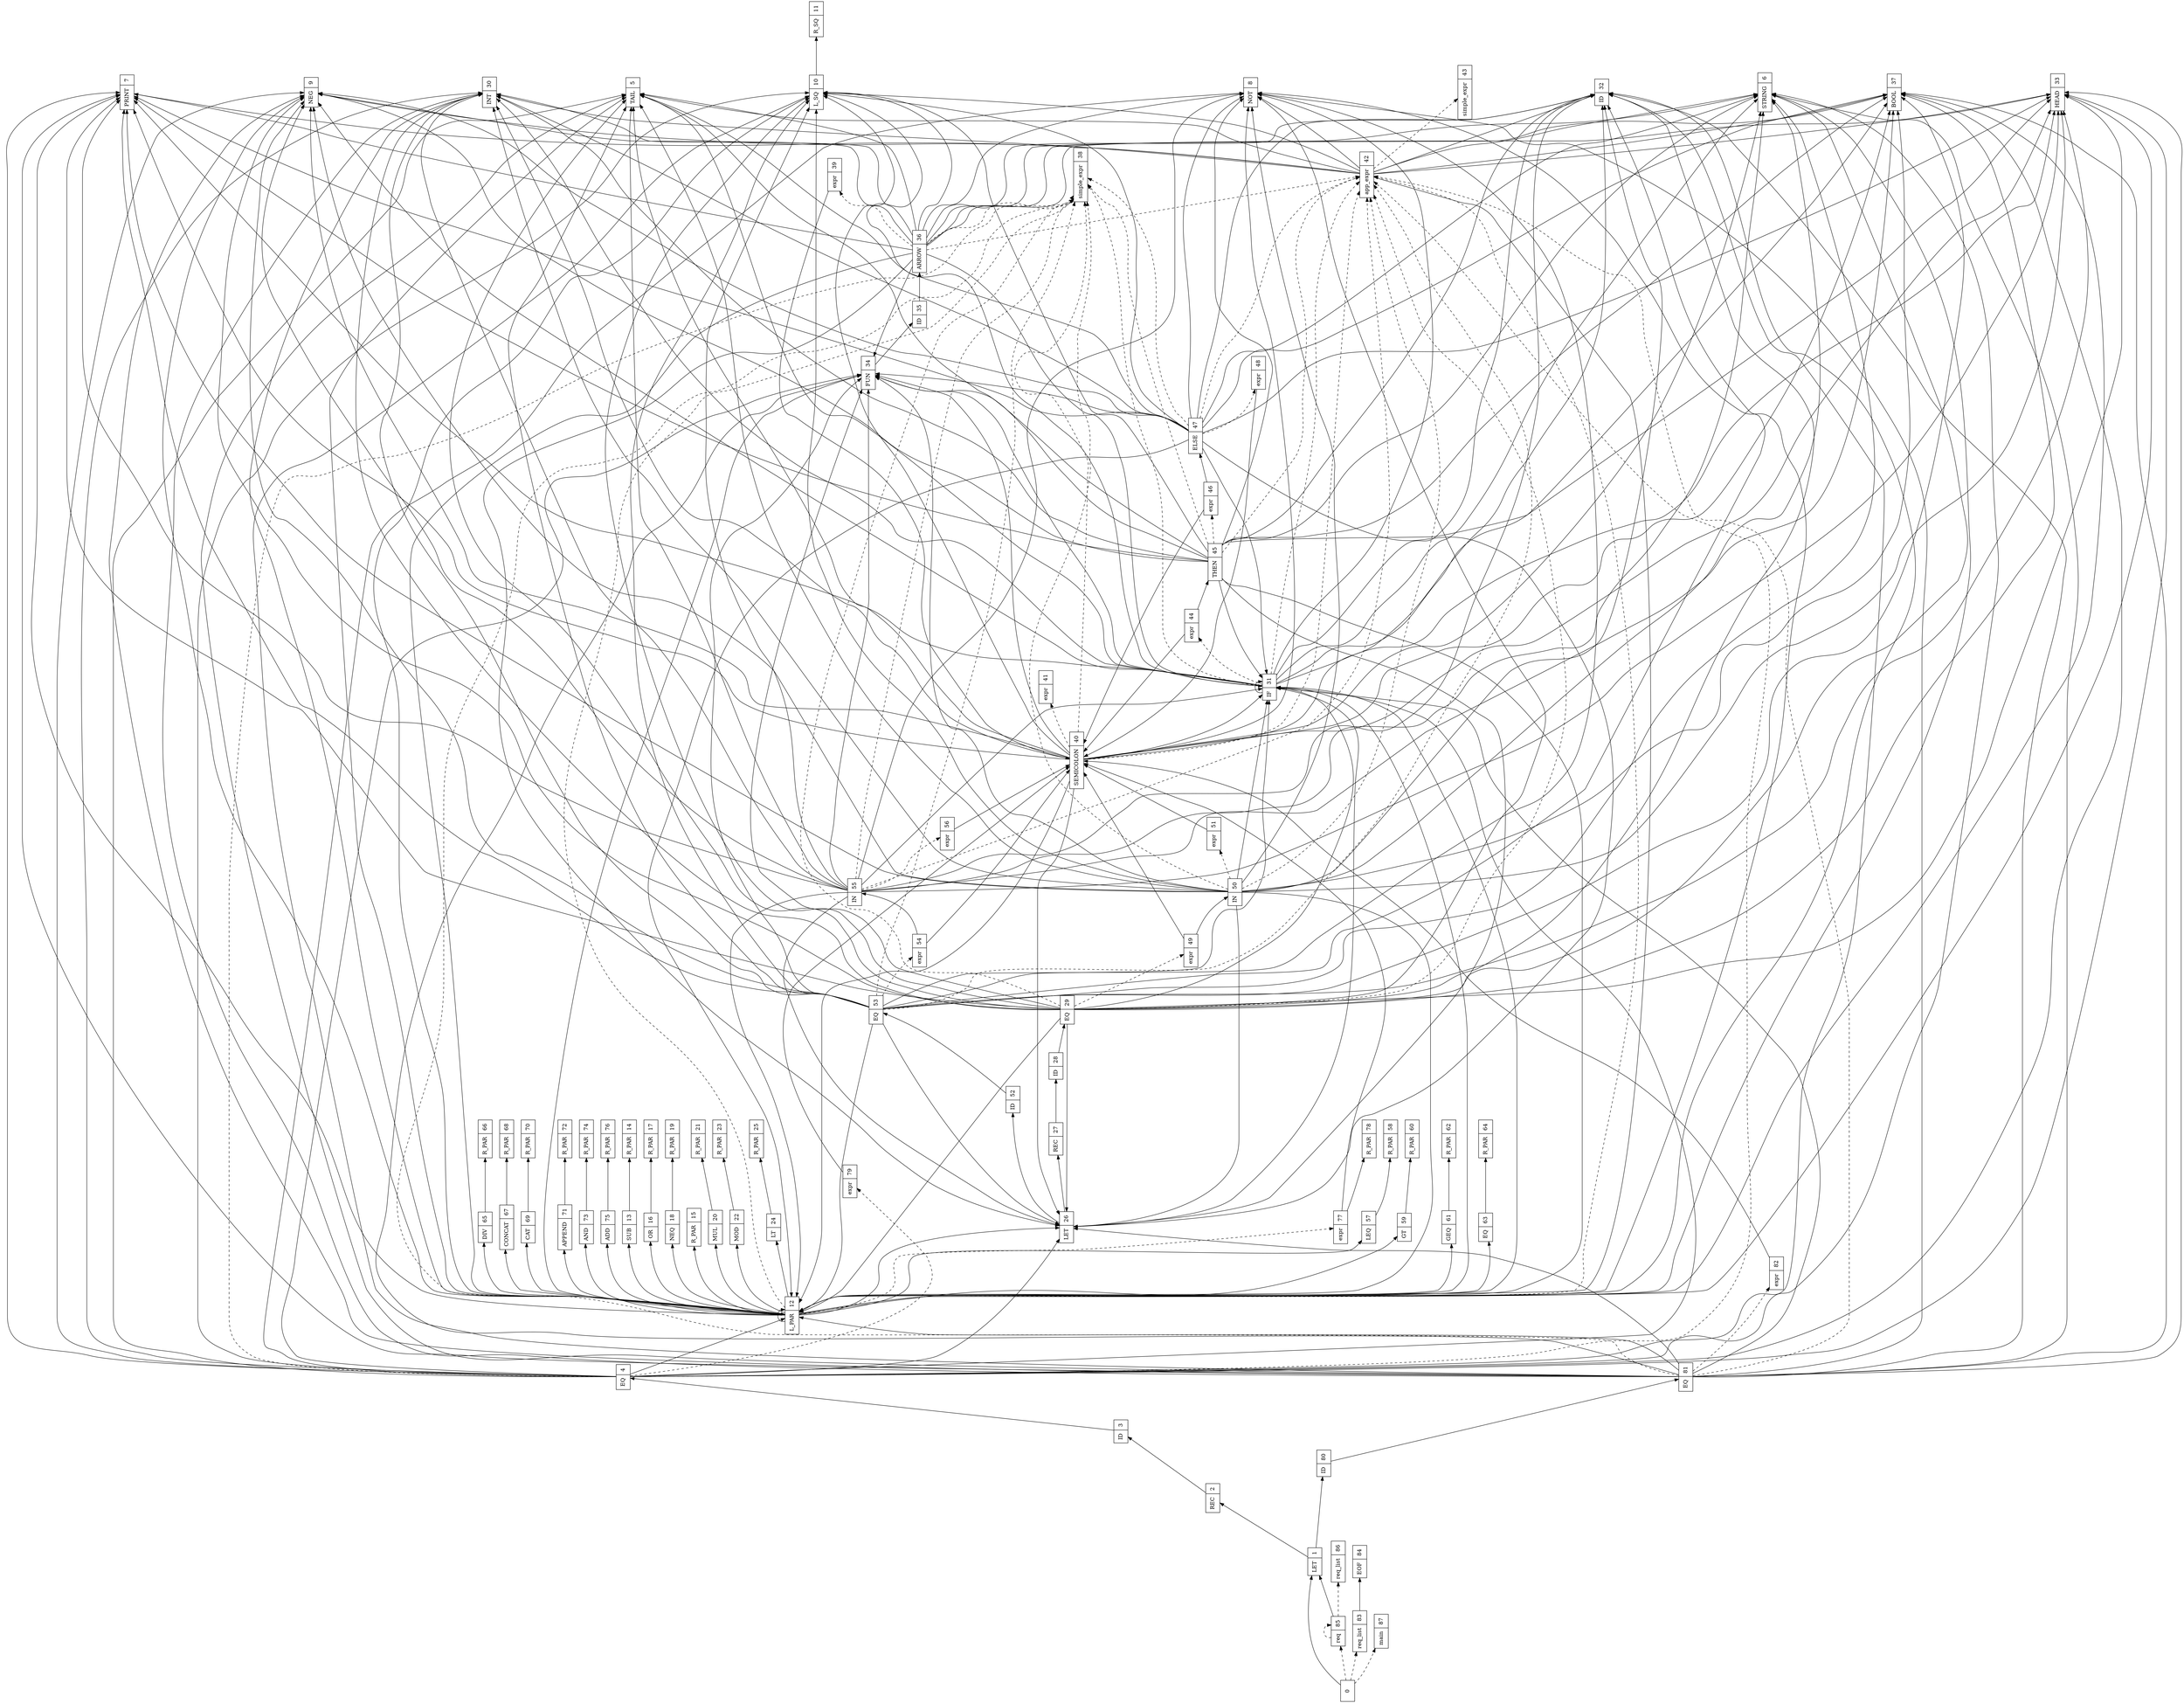 digraph G {
orientation = landscape;
rankdir = LR;
ratio = compress;
s0 [ label="0", shape = record ] ;
s1 [ label="{LET|1}", shape = record ] ;
s2 [ label="{REC|2}", shape = record ] ;
s3 [ label="{ID|3}", shape = record ] ;
s4 [ label="{EQ|4}", shape = record ] ;
s5 [ label="{TAIL|5}", shape = record ] ;
s6 [ label="{STRING|6}", shape = record ] ;
s7 [ label="{PRINT|7}", shape = record ] ;
s8 [ label="{NOT|8}", shape = record ] ;
s9 [ label="{NEG|9}", shape = record ] ;
s10 [ label="{L_SQ|10}", shape = record ] ;
s11 [ label="{R_SQ|11}", shape = record ] ;
s12 [ label="{L_PAR|12}", shape = record ] ;
s13 [ label="{SUB|13}", shape = record ] ;
s14 [ label="{R_PAR|14}", shape = record ] ;
s15 [ label="{R_PAR|15}", shape = record ] ;
s16 [ label="{OR|16}", shape = record ] ;
s17 [ label="{R_PAR|17}", shape = record ] ;
s18 [ label="{NEQ|18}", shape = record ] ;
s19 [ label="{R_PAR|19}", shape = record ] ;
s20 [ label="{MUL|20}", shape = record ] ;
s21 [ label="{R_PAR|21}", shape = record ] ;
s22 [ label="{MOD|22}", shape = record ] ;
s23 [ label="{R_PAR|23}", shape = record ] ;
s24 [ label="{LT|24}", shape = record ] ;
s25 [ label="{R_PAR|25}", shape = record ] ;
s26 [ label="{LET|26}", shape = record ] ;
s27 [ label="{REC|27}", shape = record ] ;
s28 [ label="{ID|28}", shape = record ] ;
s29 [ label="{EQ|29}", shape = record ] ;
s30 [ label="{INT|30}", shape = record ] ;
s31 [ label="{IF|31}", shape = record ] ;
s32 [ label="{ID|32}", shape = record ] ;
s33 [ label="{HEAD|33}", shape = record ] ;
s34 [ label="{FUN|34}", shape = record ] ;
s35 [ label="{ID|35}", shape = record ] ;
s36 [ label="{ARROW|36}", shape = record ] ;
s37 [ label="{BOOL|37}", shape = record ] ;
s38 [ label="{simple_expr|38}", shape = record ] ;
s39 [ label="{expr|39}", shape = record ] ;
s40 [ label="{SEMICOLON|40}", shape = record ] ;
s41 [ label="{expr|41}", shape = record ] ;
s42 [ label="{app_expr|42}", shape = record ] ;
s43 [ label="{simple_expr|43}", shape = record ] ;
s44 [ label="{expr|44}", shape = record ] ;
s45 [ label="{THEN|45}", shape = record ] ;
s46 [ label="{expr|46}", shape = record ] ;
s47 [ label="{ELSE|47}", shape = record ] ;
s48 [ label="{expr|48}", shape = record ] ;
s49 [ label="{expr|49}", shape = record ] ;
s50 [ label="{IN|50}", shape = record ] ;
s51 [ label="{expr|51}", shape = record ] ;
s52 [ label="{ID|52}", shape = record ] ;
s53 [ label="{EQ|53}", shape = record ] ;
s54 [ label="{expr|54}", shape = record ] ;
s55 [ label="{IN|55}", shape = record ] ;
s56 [ label="{expr|56}", shape = record ] ;
s57 [ label="{LEQ|57}", shape = record ] ;
s58 [ label="{R_PAR|58}", shape = record ] ;
s59 [ label="{GT|59}", shape = record ] ;
s60 [ label="{R_PAR|60}", shape = record ] ;
s61 [ label="{GEQ|61}", shape = record ] ;
s62 [ label="{R_PAR|62}", shape = record ] ;
s63 [ label="{EQ|63}", shape = record ] ;
s64 [ label="{R_PAR|64}", shape = record ] ;
s65 [ label="{DIV|65}", shape = record ] ;
s66 [ label="{R_PAR|66}", shape = record ] ;
s67 [ label="{CONCAT|67}", shape = record ] ;
s68 [ label="{R_PAR|68}", shape = record ] ;
s69 [ label="{CAT|69}", shape = record ] ;
s70 [ label="{R_PAR|70}", shape = record ] ;
s71 [ label="{APPEND|71}", shape = record ] ;
s72 [ label="{R_PAR|72}", shape = record ] ;
s73 [ label="{AND|73}", shape = record ] ;
s74 [ label="{R_PAR|74}", shape = record ] ;
s75 [ label="{ADD|75}", shape = record ] ;
s76 [ label="{R_PAR|76}", shape = record ] ;
s77 [ label="{expr|77}", shape = record ] ;
s78 [ label="{R_PAR|78}", shape = record ] ;
s79 [ label="{expr|79}", shape = record ] ;
s80 [ label="{ID|80}", shape = record ] ;
s81 [ label="{EQ|81}", shape = record ] ;
s82 [ label="{expr|82}", shape = record ] ;
s83 [ label="{req_list|83}", shape = record ] ;
s84 [ label="{EOF|84}", shape = record ] ;
s85 [ label="{req|85}", shape = record ] ;
s86 [ label="{req_list|86}", shape = record ] ;
s87 [ label="{main|87}", shape = record ] ;
s0 -> s1 [ label="        ", style = solid ] ;
s0 -> s83 [ label="        ", style = dashed ] ;
s0 -> s85 [ label="        ", style = dashed ] ;
s0 -> s87 [ label="        ", style = dashed ] ;
s1 -> s2 [ label="        ", style = solid ] ;
s1 -> s80 [ label="        ", style = solid ] ;
s2 -> s3 [ label="        ", style = solid ] ;
s3 -> s4 [ label="        ", style = solid ] ;
s4 -> s5 [ label="        ", style = solid ] ;
s4 -> s6 [ label="        ", style = solid ] ;
s4 -> s7 [ label="        ", style = solid ] ;
s4 -> s8 [ label="        ", style = solid ] ;
s4 -> s9 [ label="        ", style = solid ] ;
s4 -> s10 [ label="        ", style = solid ] ;
s4 -> s12 [ label="        ", style = solid ] ;
s4 -> s26 [ label="        ", style = solid ] ;
s4 -> s30 [ label="        ", style = solid ] ;
s4 -> s31 [ label="        ", style = solid ] ;
s4 -> s32 [ label="        ", style = solid ] ;
s4 -> s33 [ label="        ", style = solid ] ;
s4 -> s34 [ label="        ", style = solid ] ;
s4 -> s37 [ label="        ", style = solid ] ;
s4 -> s38 [ label="        ", style = dashed ] ;
s4 -> s79 [ label="        ", style = dashed ] ;
s4 -> s42 [ label="        ", style = dashed ] ;
s10 -> s11 [ label="        ", style = solid ] ;
s12 -> s5 [ label="        ", style = solid ] ;
s12 -> s13 [ label="        ", style = solid ] ;
s12 -> s6 [ label="        ", style = solid ] ;
s12 -> s15 [ label="        ", style = solid ] ;
s12 -> s7 [ label="        ", style = solid ] ;
s12 -> s16 [ label="        ", style = solid ] ;
s12 -> s8 [ label="        ", style = solid ] ;
s12 -> s18 [ label="        ", style = solid ] ;
s12 -> s9 [ label="        ", style = solid ] ;
s12 -> s20 [ label="        ", style = solid ] ;
s12 -> s22 [ label="        ", style = solid ] ;
s12 -> s10 [ label="        ", style = solid ] ;
s12 -> s12 [ label="        ", style = solid ] ;
s12 -> s24 [ label="        ", style = solid ] ;
s12 -> s26 [ label="        ", style = solid ] ;
s12 -> s57 [ label="        ", style = solid ] ;
s12 -> s30 [ label="        ", style = solid ] ;
s12 -> s31 [ label="        ", style = solid ] ;
s12 -> s32 [ label="        ", style = solid ] ;
s12 -> s33 [ label="        ", style = solid ] ;
s12 -> s59 [ label="        ", style = solid ] ;
s12 -> s61 [ label="        ", style = solid ] ;
s12 -> s34 [ label="        ", style = solid ] ;
s12 -> s63 [ label="        ", style = solid ] ;
s12 -> s65 [ label="        ", style = solid ] ;
s12 -> s67 [ label="        ", style = solid ] ;
s12 -> s69 [ label="        ", style = solid ] ;
s12 -> s37 [ label="        ", style = solid ] ;
s12 -> s71 [ label="        ", style = solid ] ;
s12 -> s73 [ label="        ", style = solid ] ;
s12 -> s75 [ label="        ", style = solid ] ;
s12 -> s38 [ label="        ", style = dashed ] ;
s12 -> s77 [ label="        ", style = dashed ] ;
s12 -> s42 [ label="        ", style = dashed ] ;
s13 -> s14 [ label="        ", style = solid ] ;
s16 -> s17 [ label="        ", style = solid ] ;
s18 -> s19 [ label="        ", style = solid ] ;
s20 -> s21 [ label="        ", style = solid ] ;
s22 -> s23 [ label="        ", style = solid ] ;
s24 -> s25 [ label="        ", style = solid ] ;
s26 -> s27 [ label="        ", style = solid ] ;
s26 -> s52 [ label="        ", style = solid ] ;
s27 -> s28 [ label="        ", style = solid ] ;
s28 -> s29 [ label="        ", style = solid ] ;
s29 -> s5 [ label="        ", style = solid ] ;
s29 -> s6 [ label="        ", style = solid ] ;
s29 -> s7 [ label="        ", style = solid ] ;
s29 -> s8 [ label="        ", style = solid ] ;
s29 -> s9 [ label="        ", style = solid ] ;
s29 -> s10 [ label="        ", style = solid ] ;
s29 -> s12 [ label="        ", style = solid ] ;
s29 -> s26 [ label="        ", style = solid ] ;
s29 -> s30 [ label="        ", style = solid ] ;
s29 -> s31 [ label="        ", style = solid ] ;
s29 -> s32 [ label="        ", style = solid ] ;
s29 -> s33 [ label="        ", style = solid ] ;
s29 -> s34 [ label="        ", style = solid ] ;
s29 -> s37 [ label="        ", style = solid ] ;
s29 -> s38 [ label="        ", style = dashed ] ;
s29 -> s49 [ label="        ", style = dashed ] ;
s29 -> s42 [ label="        ", style = dashed ] ;
s31 -> s5 [ label="        ", style = solid ] ;
s31 -> s6 [ label="        ", style = solid ] ;
s31 -> s7 [ label="        ", style = solid ] ;
s31 -> s8 [ label="        ", style = solid ] ;
s31 -> s9 [ label="        ", style = solid ] ;
s31 -> s10 [ label="        ", style = solid ] ;
s31 -> s12 [ label="        ", style = solid ] ;
s31 -> s26 [ label="        ", style = solid ] ;
s31 -> s30 [ label="        ", style = solid ] ;
s31 -> s31 [ label="        ", style = solid ] ;
s31 -> s32 [ label="        ", style = solid ] ;
s31 -> s33 [ label="        ", style = solid ] ;
s31 -> s34 [ label="        ", style = solid ] ;
s31 -> s37 [ label="        ", style = solid ] ;
s31 -> s38 [ label="        ", style = dashed ] ;
s31 -> s44 [ label="        ", style = dashed ] ;
s31 -> s42 [ label="        ", style = dashed ] ;
s34 -> s35 [ label="        ", style = solid ] ;
s35 -> s36 [ label="        ", style = solid ] ;
s36 -> s5 [ label="        ", style = solid ] ;
s36 -> s6 [ label="        ", style = solid ] ;
s36 -> s7 [ label="        ", style = solid ] ;
s36 -> s8 [ label="        ", style = solid ] ;
s36 -> s9 [ label="        ", style = solid ] ;
s36 -> s10 [ label="        ", style = solid ] ;
s36 -> s12 [ label="        ", style = solid ] ;
s36 -> s26 [ label="        ", style = solid ] ;
s36 -> s30 [ label="        ", style = solid ] ;
s36 -> s31 [ label="        ", style = solid ] ;
s36 -> s32 [ label="        ", style = solid ] ;
s36 -> s33 [ label="        ", style = solid ] ;
s36 -> s34 [ label="        ", style = solid ] ;
s36 -> s37 [ label="        ", style = solid ] ;
s36 -> s38 [ label="        ", style = dashed ] ;
s36 -> s39 [ label="        ", style = dashed ] ;
s36 -> s42 [ label="        ", style = dashed ] ;
s39 -> s40 [ label="        ", style = solid ] ;
s40 -> s5 [ label="        ", style = solid ] ;
s40 -> s6 [ label="        ", style = solid ] ;
s40 -> s7 [ label="        ", style = solid ] ;
s40 -> s8 [ label="        ", style = solid ] ;
s40 -> s9 [ label="        ", style = solid ] ;
s40 -> s10 [ label="        ", style = solid ] ;
s40 -> s12 [ label="        ", style = solid ] ;
s40 -> s26 [ label="        ", style = solid ] ;
s40 -> s30 [ label="        ", style = solid ] ;
s40 -> s31 [ label="        ", style = solid ] ;
s40 -> s32 [ label="        ", style = solid ] ;
s40 -> s33 [ label="        ", style = solid ] ;
s40 -> s34 [ label="        ", style = solid ] ;
s40 -> s37 [ label="        ", style = solid ] ;
s40 -> s38 [ label="        ", style = dashed ] ;
s40 -> s41 [ label="        ", style = dashed ] ;
s40 -> s42 [ label="        ", style = dashed ] ;
s42 -> s5 [ label="        ", style = solid ] ;
s42 -> s6 [ label="        ", style = solid ] ;
s42 -> s7 [ label="        ", style = solid ] ;
s42 -> s8 [ label="        ", style = solid ] ;
s42 -> s9 [ label="        ", style = solid ] ;
s42 -> s10 [ label="        ", style = solid ] ;
s42 -> s12 [ label="        ", style = solid ] ;
s42 -> s30 [ label="        ", style = solid ] ;
s42 -> s32 [ label="        ", style = solid ] ;
s42 -> s33 [ label="        ", style = solid ] ;
s42 -> s37 [ label="        ", style = solid ] ;
s42 -> s43 [ label="        ", style = dashed ] ;
s44 -> s45 [ label="        ", style = solid ] ;
s44 -> s40 [ label="        ", style = solid ] ;
s45 -> s5 [ label="        ", style = solid ] ;
s45 -> s6 [ label="        ", style = solid ] ;
s45 -> s7 [ label="        ", style = solid ] ;
s45 -> s8 [ label="        ", style = solid ] ;
s45 -> s9 [ label="        ", style = solid ] ;
s45 -> s10 [ label="        ", style = solid ] ;
s45 -> s12 [ label="        ", style = solid ] ;
s45 -> s26 [ label="        ", style = solid ] ;
s45 -> s30 [ label="        ", style = solid ] ;
s45 -> s31 [ label="        ", style = solid ] ;
s45 -> s32 [ label="        ", style = solid ] ;
s45 -> s33 [ label="        ", style = solid ] ;
s45 -> s34 [ label="        ", style = solid ] ;
s45 -> s37 [ label="        ", style = solid ] ;
s45 -> s38 [ label="        ", style = dashed ] ;
s45 -> s46 [ label="        ", style = dashed ] ;
s45 -> s42 [ label="        ", style = dashed ] ;
s46 -> s40 [ label="        ", style = solid ] ;
s46 -> s47 [ label="        ", style = solid ] ;
s47 -> s5 [ label="        ", style = solid ] ;
s47 -> s6 [ label="        ", style = solid ] ;
s47 -> s7 [ label="        ", style = solid ] ;
s47 -> s8 [ label="        ", style = solid ] ;
s47 -> s9 [ label="        ", style = solid ] ;
s47 -> s10 [ label="        ", style = solid ] ;
s47 -> s12 [ label="        ", style = solid ] ;
s47 -> s26 [ label="        ", style = solid ] ;
s47 -> s30 [ label="        ", style = solid ] ;
s47 -> s31 [ label="        ", style = solid ] ;
s47 -> s32 [ label="        ", style = solid ] ;
s47 -> s33 [ label="        ", style = solid ] ;
s47 -> s34 [ label="        ", style = solid ] ;
s47 -> s37 [ label="        ", style = solid ] ;
s47 -> s38 [ label="        ", style = dashed ] ;
s47 -> s48 [ label="        ", style = dashed ] ;
s47 -> s42 [ label="        ", style = dashed ] ;
s48 -> s40 [ label="        ", style = solid ] ;
s49 -> s40 [ label="        ", style = solid ] ;
s49 -> s50 [ label="        ", style = solid ] ;
s50 -> s5 [ label="        ", style = solid ] ;
s50 -> s6 [ label="        ", style = solid ] ;
s50 -> s7 [ label="        ", style = solid ] ;
s50 -> s8 [ label="        ", style = solid ] ;
s50 -> s9 [ label="        ", style = solid ] ;
s50 -> s10 [ label="        ", style = solid ] ;
s50 -> s12 [ label="        ", style = solid ] ;
s50 -> s26 [ label="        ", style = solid ] ;
s50 -> s30 [ label="        ", style = solid ] ;
s50 -> s31 [ label="        ", style = solid ] ;
s50 -> s32 [ label="        ", style = solid ] ;
s50 -> s33 [ label="        ", style = solid ] ;
s50 -> s34 [ label="        ", style = solid ] ;
s50 -> s37 [ label="        ", style = solid ] ;
s50 -> s38 [ label="        ", style = dashed ] ;
s50 -> s51 [ label="        ", style = dashed ] ;
s50 -> s42 [ label="        ", style = dashed ] ;
s51 -> s40 [ label="        ", style = solid ] ;
s52 -> s53 [ label="        ", style = solid ] ;
s53 -> s5 [ label="        ", style = solid ] ;
s53 -> s6 [ label="        ", style = solid ] ;
s53 -> s7 [ label="        ", style = solid ] ;
s53 -> s8 [ label="        ", style = solid ] ;
s53 -> s9 [ label="        ", style = solid ] ;
s53 -> s10 [ label="        ", style = solid ] ;
s53 -> s12 [ label="        ", style = solid ] ;
s53 -> s26 [ label="        ", style = solid ] ;
s53 -> s30 [ label="        ", style = solid ] ;
s53 -> s31 [ label="        ", style = solid ] ;
s53 -> s32 [ label="        ", style = solid ] ;
s53 -> s33 [ label="        ", style = solid ] ;
s53 -> s34 [ label="        ", style = solid ] ;
s53 -> s37 [ label="        ", style = solid ] ;
s53 -> s38 [ label="        ", style = dashed ] ;
s53 -> s54 [ label="        ", style = dashed ] ;
s53 -> s42 [ label="        ", style = dashed ] ;
s54 -> s40 [ label="        ", style = solid ] ;
s54 -> s55 [ label="        ", style = solid ] ;
s55 -> s5 [ label="        ", style = solid ] ;
s55 -> s6 [ label="        ", style = solid ] ;
s55 -> s7 [ label="        ", style = solid ] ;
s55 -> s8 [ label="        ", style = solid ] ;
s55 -> s9 [ label="        ", style = solid ] ;
s55 -> s10 [ label="        ", style = solid ] ;
s55 -> s12 [ label="        ", style = solid ] ;
s55 -> s26 [ label="        ", style = solid ] ;
s55 -> s30 [ label="        ", style = solid ] ;
s55 -> s31 [ label="        ", style = solid ] ;
s55 -> s32 [ label="        ", style = solid ] ;
s55 -> s33 [ label="        ", style = solid ] ;
s55 -> s34 [ label="        ", style = solid ] ;
s55 -> s37 [ label="        ", style = solid ] ;
s55 -> s38 [ label="        ", style = dashed ] ;
s55 -> s56 [ label="        ", style = dashed ] ;
s55 -> s42 [ label="        ", style = dashed ] ;
s56 -> s40 [ label="        ", style = solid ] ;
s57 -> s58 [ label="        ", style = solid ] ;
s59 -> s60 [ label="        ", style = solid ] ;
s61 -> s62 [ label="        ", style = solid ] ;
s63 -> s64 [ label="        ", style = solid ] ;
s65 -> s66 [ label="        ", style = solid ] ;
s67 -> s68 [ label="        ", style = solid ] ;
s69 -> s70 [ label="        ", style = solid ] ;
s71 -> s72 [ label="        ", style = solid ] ;
s73 -> s74 [ label="        ", style = solid ] ;
s75 -> s76 [ label="        ", style = solid ] ;
s77 -> s40 [ label="        ", style = solid ] ;
s77 -> s78 [ label="        ", style = solid ] ;
s79 -> s40 [ label="        ", style = solid ] ;
s80 -> s81 [ label="        ", style = solid ] ;
s81 -> s5 [ label="        ", style = solid ] ;
s81 -> s6 [ label="        ", style = solid ] ;
s81 -> s7 [ label="        ", style = solid ] ;
s81 -> s8 [ label="        ", style = solid ] ;
s81 -> s9 [ label="        ", style = solid ] ;
s81 -> s10 [ label="        ", style = solid ] ;
s81 -> s12 [ label="        ", style = solid ] ;
s81 -> s26 [ label="        ", style = solid ] ;
s81 -> s30 [ label="        ", style = solid ] ;
s81 -> s31 [ label="        ", style = solid ] ;
s81 -> s32 [ label="        ", style = solid ] ;
s81 -> s33 [ label="        ", style = solid ] ;
s81 -> s34 [ label="        ", style = solid ] ;
s81 -> s37 [ label="        ", style = solid ] ;
s81 -> s38 [ label="        ", style = dashed ] ;
s81 -> s82 [ label="        ", style = dashed ] ;
s81 -> s42 [ label="        ", style = dashed ] ;
s82 -> s40 [ label="        ", style = solid ] ;
s83 -> s84 [ label="        ", style = solid ] ;
s85 -> s1 [ label="        ", style = solid ] ;
s85 -> s86 [ label="        ", style = dashed ] ;
s85 -> s85 [ label="        ", style = dashed ] ;

}
